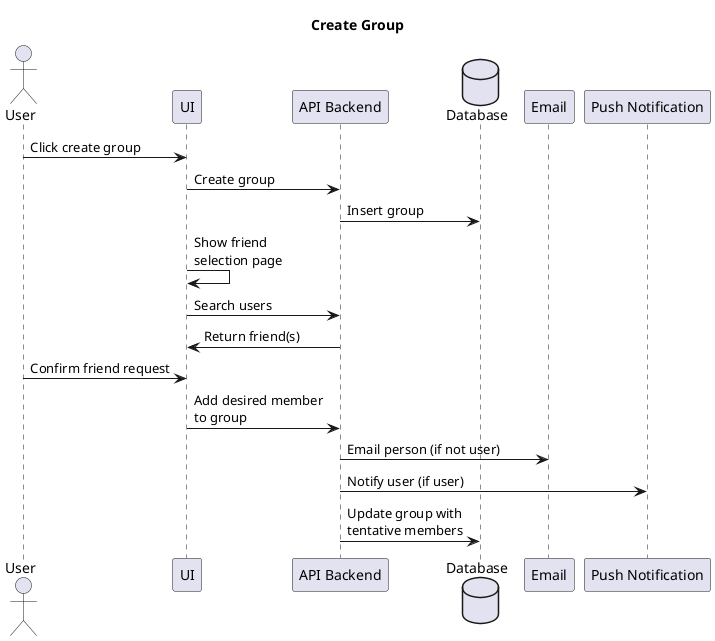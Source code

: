 @startuml Create Group

title Create Group

actor User as user
participant UI as ui
participant "API Backend" as api
database Database as db
participant Email as email
participant "Push Notification" as pn

user -> ui : Click create group
ui -> api : Create group
api -> db : Insert group
ui -> ui : Show friend \nselection page 
ui -> api : Search users
api -> ui : Return friend(s)
user -> ui : Confirm friend request
ui -> api : Add desired member\nto group
api -> email : Email person (if not user)
api -> pn : Notify user (if user)
api -> db : Update group with\ntentative members

@enduml